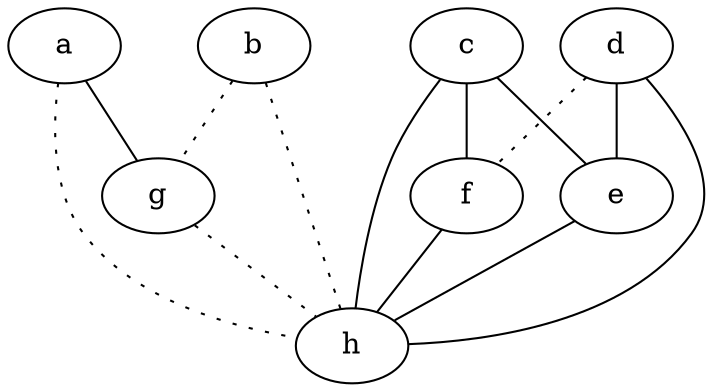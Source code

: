 graph {
a -- g;
a -- h [style=dotted];
b -- g [style=dotted];
b -- h [style=dotted];
c -- e;
c -- f;
c -- h;
d -- e;
d -- f [style=dotted];
d -- h;
e -- h;
f -- h;
g -- h [style=dotted];
}
